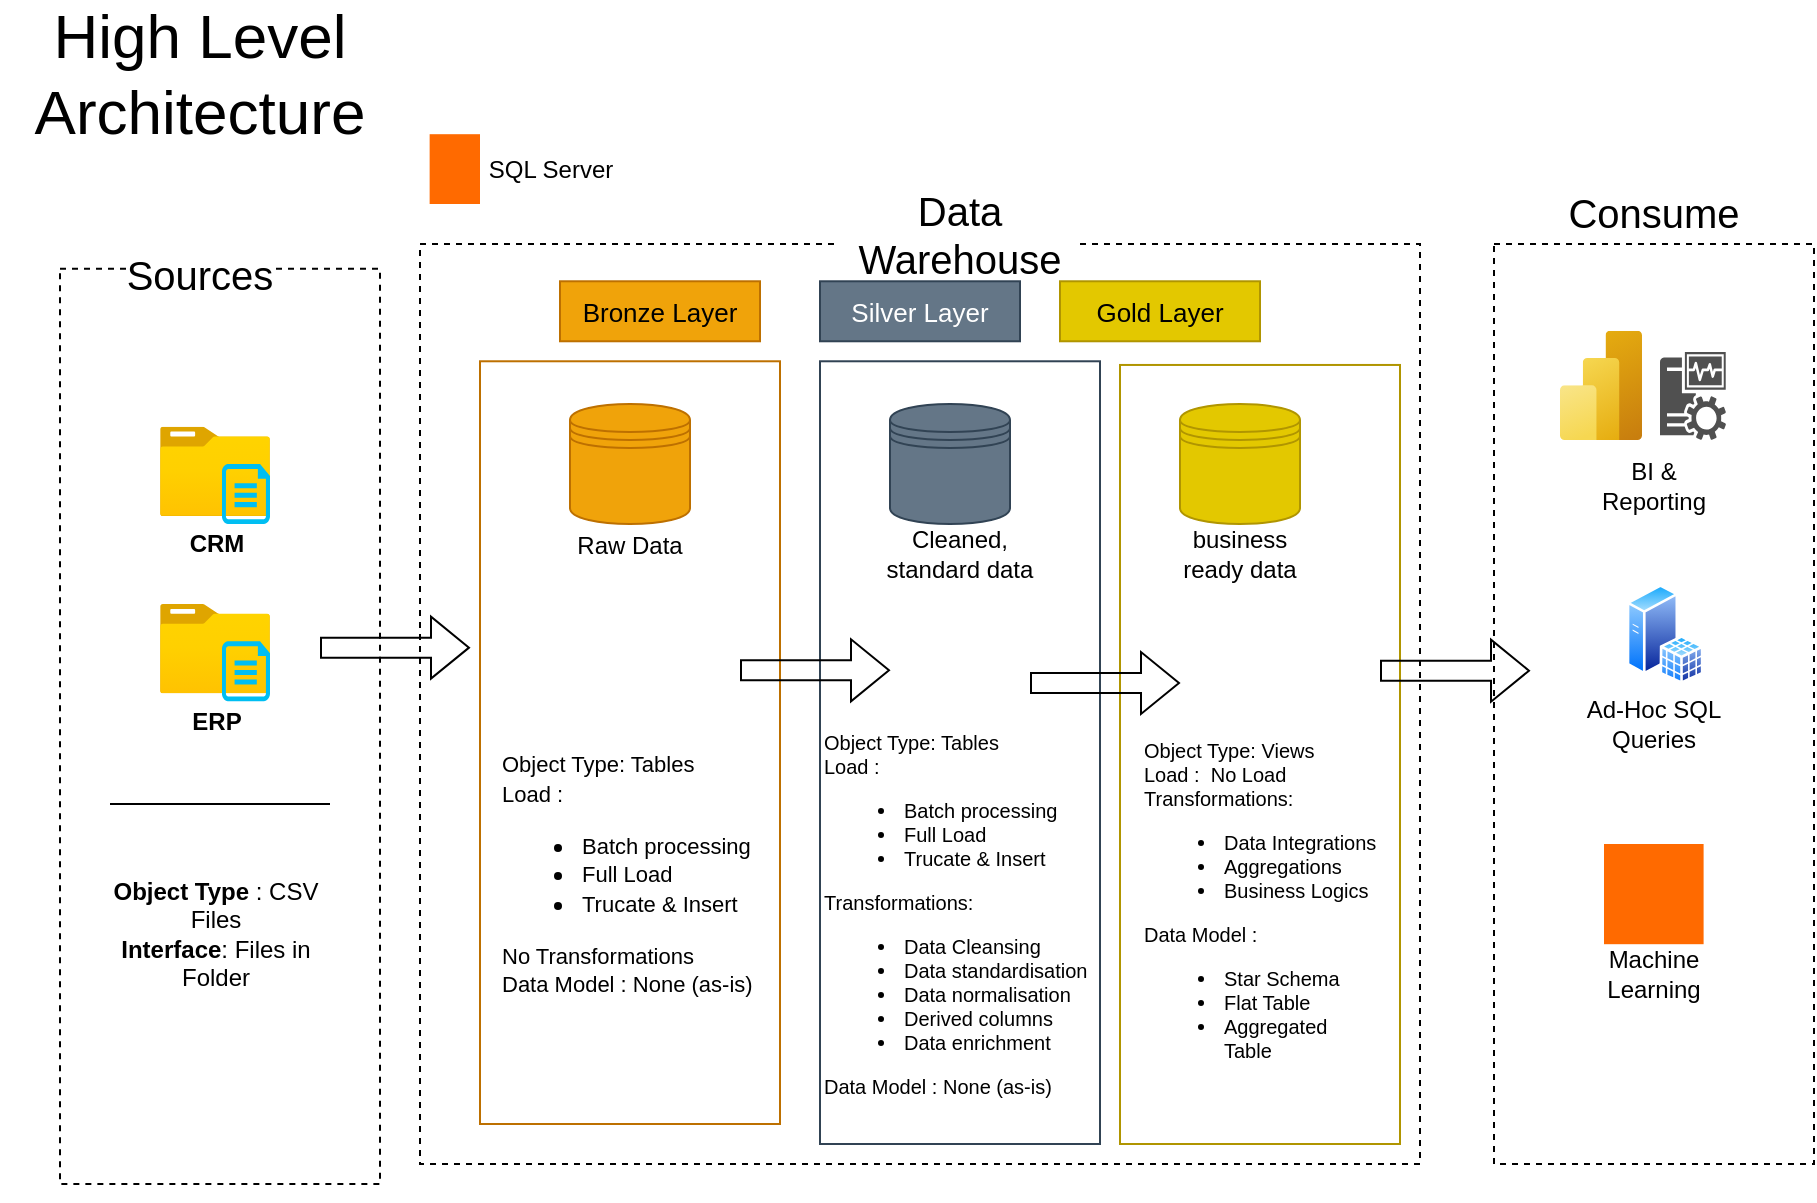 <mxfile version="28.0.6">
  <diagram name="Page-1" id="hZhfcGKHblZK9MRAJfuY">
    <mxGraphModel dx="786" dy="564" grid="1" gridSize="10" guides="1" tooltips="1" connect="1" arrows="1" fold="1" page="1" pageScale="1" pageWidth="827" pageHeight="1169" math="0" shadow="0">
      <root>
        <mxCell id="0" />
        <mxCell id="1" parent="0" />
        <mxCell id="_TdoKLdaZGUyP6bLBIqD-1" value="High Level Architecture" style="text;strokeColor=none;align=center;fillColor=none;html=1;verticalAlign=middle;whiteSpace=wrap;rounded=0;fontSize=31;" parent="1" vertex="1">
          <mxGeometry x="80" y="40" width="200" height="30" as="geometry" />
        </mxCell>
        <mxCell id="_TdoKLdaZGUyP6bLBIqD-2" value="" style="rounded=0;whiteSpace=wrap;html=1;fillColor=none;dashed=1;" parent="1" vertex="1">
          <mxGeometry x="110" y="152.32" width="160" height="457.68" as="geometry" />
        </mxCell>
        <mxCell id="_TdoKLdaZGUyP6bLBIqD-3" value="Sources" style="rounded=0;whiteSpace=wrap;html=1;strokeColor=none;fontSize=20;" parent="1" vertex="1">
          <mxGeometry x="145" y="140" width="70" height="30" as="geometry" />
        </mxCell>
        <mxCell id="_TdoKLdaZGUyP6bLBIqD-4" style="edgeStyle=orthogonalEdgeStyle;rounded=0;orthogonalLoop=1;jettySize=auto;html=1;exitX=0.5;exitY=1;exitDx=0;exitDy=0;" parent="1" source="_TdoKLdaZGUyP6bLBIqD-2" target="_TdoKLdaZGUyP6bLBIqD-2" edge="1">
          <mxGeometry relative="1" as="geometry" />
        </mxCell>
        <mxCell id="_TdoKLdaZGUyP6bLBIqD-5" style="edgeStyle=orthogonalEdgeStyle;rounded=0;orthogonalLoop=1;jettySize=auto;html=1;exitX=0.5;exitY=1;exitDx=0;exitDy=0;" parent="1" source="_TdoKLdaZGUyP6bLBIqD-2" target="_TdoKLdaZGUyP6bLBIqD-2" edge="1">
          <mxGeometry relative="1" as="geometry" />
        </mxCell>
        <mxCell id="_TdoKLdaZGUyP6bLBIqD-7" value="" style="rounded=0;whiteSpace=wrap;html=1;fillColor=none;dashed=1;" parent="1" vertex="1">
          <mxGeometry x="290" y="140" width="500" height="460" as="geometry" />
        </mxCell>
        <mxCell id="_TdoKLdaZGUyP6bLBIqD-8" value="Data Warehouse" style="rounded=0;whiteSpace=wrap;html=1;strokeColor=none;fontSize=20;" parent="1" vertex="1">
          <mxGeometry x="500" y="120" width="120" height="30" as="geometry" />
        </mxCell>
        <mxCell id="_TdoKLdaZGUyP6bLBIqD-9" value="" style="rounded=0;whiteSpace=wrap;html=1;fillColor=none;dashed=1;" parent="1" vertex="1">
          <mxGeometry x="827" y="140" width="160" height="460" as="geometry" />
        </mxCell>
        <mxCell id="_TdoKLdaZGUyP6bLBIqD-10" value="Consume" style="rounded=0;whiteSpace=wrap;html=1;strokeColor=none;fontSize=20;" parent="1" vertex="1">
          <mxGeometry x="847" y="108.64" width="120" height="30" as="geometry" />
        </mxCell>
        <mxCell id="_TdoKLdaZGUyP6bLBIqD-11" value="Bronze Layer" style="rounded=0;whiteSpace=wrap;html=1;strokeColor=#BD7000;fontSize=13;fillColor=#f0a30a;fontColor=#000000;" parent="1" vertex="1">
          <mxGeometry x="360" y="158.64" width="100" height="30" as="geometry" />
        </mxCell>
        <mxCell id="_TdoKLdaZGUyP6bLBIqD-12" value="" style="rounded=0;whiteSpace=wrap;html=1;strokeColor=#BD7000;fontSize=13;fillColor=none;fontColor=#000000;" parent="1" vertex="1">
          <mxGeometry x="320" y="198.64" width="150" height="381.36" as="geometry" />
        </mxCell>
        <mxCell id="_TdoKLdaZGUyP6bLBIqD-13" value="Silver Layer" style="rounded=0;whiteSpace=wrap;html=1;strokeColor=#314354;fontSize=13;fillColor=#647687;fontColor=#ffffff;" parent="1" vertex="1">
          <mxGeometry x="490" y="158.64" width="100" height="30" as="geometry" />
        </mxCell>
        <mxCell id="_TdoKLdaZGUyP6bLBIqD-14" value="" style="rounded=0;whiteSpace=wrap;html=1;strokeColor=#314354;fontSize=13;fillColor=none;fontColor=#ffffff;" parent="1" vertex="1">
          <mxGeometry x="490" y="198.64" width="140" height="391.36" as="geometry" />
        </mxCell>
        <mxCell id="_TdoKLdaZGUyP6bLBIqD-15" value="Gold Layer" style="rounded=0;whiteSpace=wrap;html=1;strokeColor=#B09500;fontSize=13;fillColor=#e3c800;fontColor=#000000;" parent="1" vertex="1">
          <mxGeometry x="610" y="158.64" width="100" height="30" as="geometry" />
        </mxCell>
        <mxCell id="_TdoKLdaZGUyP6bLBIqD-16" value="" style="rounded=0;whiteSpace=wrap;html=1;strokeColor=#B09500;fontSize=13;fillColor=none;fontColor=#000000;" parent="1" vertex="1">
          <mxGeometry x="640" y="200.48" width="140" height="389.52" as="geometry" />
        </mxCell>
        <mxCell id="_TdoKLdaZGUyP6bLBIqD-18" value="&lt;b&gt;CRM&lt;/b&gt;" style="image;aspect=fixed;html=1;points=[];align=center;fontSize=12;image=img/lib/azure2/general/Folder_Blank.svg;" parent="1" vertex="1">
          <mxGeometry x="160" y="231.36" width="55" height="44.64" as="geometry" />
        </mxCell>
        <mxCell id="_TdoKLdaZGUyP6bLBIqD-19" value="" style="verticalLabelPosition=bottom;html=1;verticalAlign=top;align=center;strokeColor=none;fillColor=#00BEF2;shape=mxgraph.azure.cloud_services_configuration_file;pointerEvents=1;" parent="1" vertex="1">
          <mxGeometry x="191" y="250" width="24" height="30" as="geometry" />
        </mxCell>
        <mxCell id="_TdoKLdaZGUyP6bLBIqD-20" value="&lt;b&gt;ERP&lt;/b&gt;" style="image;aspect=fixed;html=1;points=[];align=center;fontSize=12;image=img/lib/azure2/general/Folder_Blank.svg;" parent="1" vertex="1">
          <mxGeometry x="160" y="320" width="55" height="44.64" as="geometry" />
        </mxCell>
        <mxCell id="_TdoKLdaZGUyP6bLBIqD-21" value="" style="verticalLabelPosition=bottom;html=1;verticalAlign=top;align=center;strokeColor=none;fillColor=#00BEF2;shape=mxgraph.azure.cloud_services_configuration_file;pointerEvents=1;" parent="1" vertex="1">
          <mxGeometry x="191" y="338.64" width="24" height="30" as="geometry" />
        </mxCell>
        <mxCell id="_TdoKLdaZGUyP6bLBIqD-25" value="&lt;b&gt;Object Type&lt;/b&gt; : CSV Files&lt;div&gt;&lt;b&gt;Interface&lt;/b&gt;: Files in Folder&lt;/div&gt;" style="text;strokeColor=none;align=center;fillColor=none;html=1;verticalAlign=middle;whiteSpace=wrap;rounded=0;" parent="1" vertex="1">
          <mxGeometry x="127.5" y="440" width="120" height="90" as="geometry" />
        </mxCell>
        <mxCell id="_TdoKLdaZGUyP6bLBIqD-27" value="" style="endArrow=none;html=1;rounded=0;" parent="1" edge="1">
          <mxGeometry width="50" height="50" relative="1" as="geometry">
            <mxPoint x="245" y="420" as="sourcePoint" />
            <mxPoint x="134.998" y="420" as="targetPoint" />
          </mxGeometry>
        </mxCell>
        <mxCell id="_TdoKLdaZGUyP6bLBIqD-28" value="" style="shape=datastore;whiteSpace=wrap;html=1;fillColor=#f0a30a;fontColor=#000000;strokeColor=#BD7000;" parent="1" vertex="1">
          <mxGeometry x="365" y="220" width="60" height="60" as="geometry" />
        </mxCell>
        <mxCell id="_TdoKLdaZGUyP6bLBIqD-29" value="" style="shape=datastore;whiteSpace=wrap;html=1;fillColor=#647687;fontColor=#ffffff;strokeColor=#314354;" parent="1" vertex="1">
          <mxGeometry x="525" y="220.0" width="60" height="60" as="geometry" />
        </mxCell>
        <mxCell id="_TdoKLdaZGUyP6bLBIqD-30" value="" style="shape=datastore;whiteSpace=wrap;html=1;fillColor=#e3c800;fontColor=#000000;strokeColor=#B09500;" parent="1" vertex="1">
          <mxGeometry x="670" y="220" width="60" height="60" as="geometry" />
        </mxCell>
        <mxCell id="_TdoKLdaZGUyP6bLBIqD-31" value="" style="shape=flexArrow;endArrow=classic;html=1;rounded=0;" parent="1" edge="1">
          <mxGeometry width="50" height="50" relative="1" as="geometry">
            <mxPoint x="770" y="353.35" as="sourcePoint" />
            <mxPoint x="845" y="353.35" as="targetPoint" />
          </mxGeometry>
        </mxCell>
        <mxCell id="_TdoKLdaZGUyP6bLBIqD-33" value="" style="shape=flexArrow;endArrow=classic;html=1;rounded=0;" parent="1" edge="1">
          <mxGeometry width="50" height="50" relative="1" as="geometry">
            <mxPoint x="240" y="341.82" as="sourcePoint" />
            <mxPoint x="315" y="341.82" as="targetPoint" />
          </mxGeometry>
        </mxCell>
        <mxCell id="_TdoKLdaZGUyP6bLBIqD-34" value="" style="shape=flexArrow;endArrow=classic;html=1;rounded=0;" parent="1" edge="1">
          <mxGeometry width="50" height="50" relative="1" as="geometry">
            <mxPoint x="450" y="353.14" as="sourcePoint" />
            <mxPoint x="525" y="353.14" as="targetPoint" />
          </mxGeometry>
        </mxCell>
        <mxCell id="_TdoKLdaZGUyP6bLBIqD-35" value="" style="shape=flexArrow;endArrow=classic;html=1;rounded=0;" parent="1" edge="1">
          <mxGeometry width="50" height="50" relative="1" as="geometry">
            <mxPoint x="595" y="359.5" as="sourcePoint" />
            <mxPoint x="670" y="359.5" as="targetPoint" />
          </mxGeometry>
        </mxCell>
        <mxCell id="_TdoKLdaZGUyP6bLBIqD-36" value="Raw Data" style="text;strokeColor=none;align=center;fillColor=none;html=1;verticalAlign=middle;whiteSpace=wrap;rounded=0;" parent="1" vertex="1">
          <mxGeometry x="355" y="276" width="80" height="30" as="geometry" />
        </mxCell>
        <mxCell id="_TdoKLdaZGUyP6bLBIqD-37" value="Cleaned, standard data" style="text;strokeColor=none;align=center;fillColor=none;html=1;verticalAlign=middle;whiteSpace=wrap;rounded=0;" parent="1" vertex="1">
          <mxGeometry x="520" y="280" width="80" height="30" as="geometry" />
        </mxCell>
        <mxCell id="_TdoKLdaZGUyP6bLBIqD-38" value="business ready data" style="text;strokeColor=none;align=center;fillColor=none;html=1;verticalAlign=middle;whiteSpace=wrap;rounded=0;" parent="1" vertex="1">
          <mxGeometry x="660" y="280" width="80" height="30" as="geometry" />
        </mxCell>
        <mxCell id="_TdoKLdaZGUyP6bLBIqD-39" value="Object Type: Tables&lt;div&gt;Load :&amp;nbsp;&lt;/div&gt;&lt;div&gt;&lt;ul&gt;&lt;li&gt;Batch processing&lt;/li&gt;&lt;li&gt;Full Load&lt;/li&gt;&lt;li&gt;Trucate &amp;amp; Insert&lt;/li&gt;&lt;/ul&gt;&lt;div&gt;Transformations:&lt;/div&gt;&lt;/div&gt;&lt;div&gt;&lt;ul&gt;&lt;li&gt;Data Cleansing&lt;/li&gt;&lt;li&gt;Data standardisation&lt;/li&gt;&lt;li&gt;Data normalisation&lt;/li&gt;&lt;li&gt;Derived columns&lt;/li&gt;&lt;li&gt;Data enrichment&lt;/li&gt;&lt;/ul&gt;&lt;/div&gt;&lt;div&gt;Data Model : None (as-is)&lt;/div&gt;" style="text;strokeColor=none;align=left;fillColor=none;html=1;verticalAlign=middle;whiteSpace=wrap;rounded=0;fontSize=10;" parent="1" vertex="1">
          <mxGeometry x="490" y="380" width="140" height="190" as="geometry" />
        </mxCell>
        <mxCell id="_TdoKLdaZGUyP6bLBIqD-40" value="&lt;font style=&quot;font-size: 11px;&quot;&gt;Object Type: Tables&lt;/font&gt;&lt;div&gt;&lt;font style=&quot;font-size: 11px;&quot;&gt;Load :&amp;nbsp;&lt;/font&gt;&lt;/div&gt;&lt;div&gt;&lt;ul&gt;&lt;li&gt;&lt;font style=&quot;font-size: 11px;&quot;&gt;Batch processing&lt;/font&gt;&lt;/li&gt;&lt;li&gt;&lt;font style=&quot;font-size: 11px;&quot;&gt;Full Load&lt;/font&gt;&lt;/li&gt;&lt;li&gt;&lt;font style=&quot;font-size: 11px;&quot;&gt;Trucate &amp;amp; Insert&lt;/font&gt;&lt;/li&gt;&lt;/ul&gt;&lt;div&gt;&lt;font style=&quot;font-size: 11px;&quot;&gt;No Transformations&lt;/font&gt;&lt;/div&gt;&lt;/div&gt;&lt;div&gt;&lt;font style=&quot;font-size: 11px;&quot;&gt;Data Model : None (as-is)&lt;/font&gt;&lt;/div&gt;" style="text;strokeColor=none;align=left;fillColor=none;html=1;verticalAlign=middle;whiteSpace=wrap;rounded=0;" parent="1" vertex="1">
          <mxGeometry x="329" y="380" width="141" height="150" as="geometry" />
        </mxCell>
        <mxCell id="_TdoKLdaZGUyP6bLBIqD-41" value="Object Type: Views&lt;div&gt;Load :&amp;nbsp; No Load&lt;/div&gt;&lt;div&gt;&lt;div&gt;Transformations:&lt;/div&gt;&lt;/div&gt;&lt;div&gt;&lt;ul&gt;&lt;li&gt;Data Integrations&lt;/li&gt;&lt;li&gt;Aggregations&lt;/li&gt;&lt;li&gt;Business Logics&lt;/li&gt;&lt;/ul&gt;&lt;/div&gt;&lt;div&gt;Data Model :&amp;nbsp;&lt;/div&gt;&lt;div&gt;&lt;ul&gt;&lt;li&gt;Star Schema&lt;/li&gt;&lt;li&gt;Flat Table&lt;/li&gt;&lt;li&gt;Aggregated Table&lt;/li&gt;&lt;/ul&gt;&lt;/div&gt;" style="text;strokeColor=none;align=left;fillColor=none;html=1;verticalAlign=middle;whiteSpace=wrap;rounded=0;fontSize=10;" parent="1" vertex="1">
          <mxGeometry x="650" y="365" width="120" height="215" as="geometry" />
        </mxCell>
        <mxCell id="_TdoKLdaZGUyP6bLBIqD-43" value="" style="image;aspect=fixed;html=1;points=[];align=center;fontSize=12;image=img/lib/azure2/analytics/Power_BI_Embedded.svg;" parent="1" vertex="1">
          <mxGeometry x="860" y="183.34" width="41" height="54.66" as="geometry" />
        </mxCell>
        <mxCell id="_TdoKLdaZGUyP6bLBIqD-44" value="" style="sketch=0;pointerEvents=1;shadow=0;dashed=0;html=1;strokeColor=none;fillColor=#505050;labelPosition=center;verticalLabelPosition=bottom;verticalAlign=top;outlineConnect=0;align=center;shape=mxgraph.office.servers.monitoring_sql_reporting_services;" parent="1" vertex="1">
          <mxGeometry x="910" y="194" width="33" height="44" as="geometry" />
        </mxCell>
        <mxCell id="_TdoKLdaZGUyP6bLBIqD-45" value="" style="image;aspect=fixed;perimeter=ellipsePerimeter;html=1;align=center;shadow=0;dashed=0;spacingTop=3;image=img/lib/active_directory/sql_server.svg;" parent="1" vertex="1">
          <mxGeometry x="893.3" y="310" width="38.5" height="50" as="geometry" />
        </mxCell>
        <mxCell id="_TdoKLdaZGUyP6bLBIqD-46" value="" style="points=[];aspect=fixed;html=1;align=center;shadow=0;dashed=0;fillColor=#FF6A00;strokeColor=none;shape=mxgraph.alibaba_cloud.machine_learning;" parent="1" vertex="1">
          <mxGeometry x="882" y="440" width="49.8" height="50.1" as="geometry" />
        </mxCell>
        <mxCell id="_TdoKLdaZGUyP6bLBIqD-47" value="BI &amp;amp; Reporting" style="text;strokeColor=none;align=center;fillColor=none;html=1;verticalAlign=middle;whiteSpace=wrap;rounded=0;" parent="1" vertex="1">
          <mxGeometry x="867" y="246" width="80" height="30" as="geometry" />
        </mxCell>
        <mxCell id="_TdoKLdaZGUyP6bLBIqD-48" value="Ad-Hoc SQL Queries" style="text;strokeColor=none;align=center;fillColor=none;html=1;verticalAlign=middle;whiteSpace=wrap;rounded=0;" parent="1" vertex="1">
          <mxGeometry x="867" y="364.64" width="80" height="30" as="geometry" />
        </mxCell>
        <mxCell id="_TdoKLdaZGUyP6bLBIqD-49" value="Machine Learning" style="text;strokeColor=none;align=center;fillColor=none;html=1;verticalAlign=middle;whiteSpace=wrap;rounded=0;" parent="1" vertex="1">
          <mxGeometry x="866.9" y="490.1" width="80" height="30" as="geometry" />
        </mxCell>
        <mxCell id="_TdoKLdaZGUyP6bLBIqD-50" value="" style="points=[];aspect=fixed;html=1;align=center;shadow=0;dashed=0;fillColor=#FF6A00;strokeColor=none;shape=mxgraph.alibaba_cloud.sqlserver;" parent="1" vertex="1">
          <mxGeometry x="294.82" y="85.1" width="25.18" height="34.9" as="geometry" />
        </mxCell>
        <mxCell id="_TdoKLdaZGUyP6bLBIqD-51" value="SQL Server" style="rounded=0;whiteSpace=wrap;html=1;strokeColor=none;fontSize=12;" parent="1" vertex="1">
          <mxGeometry x="320" y="95.1" width="71" height="14.9" as="geometry" />
        </mxCell>
      </root>
    </mxGraphModel>
  </diagram>
</mxfile>
